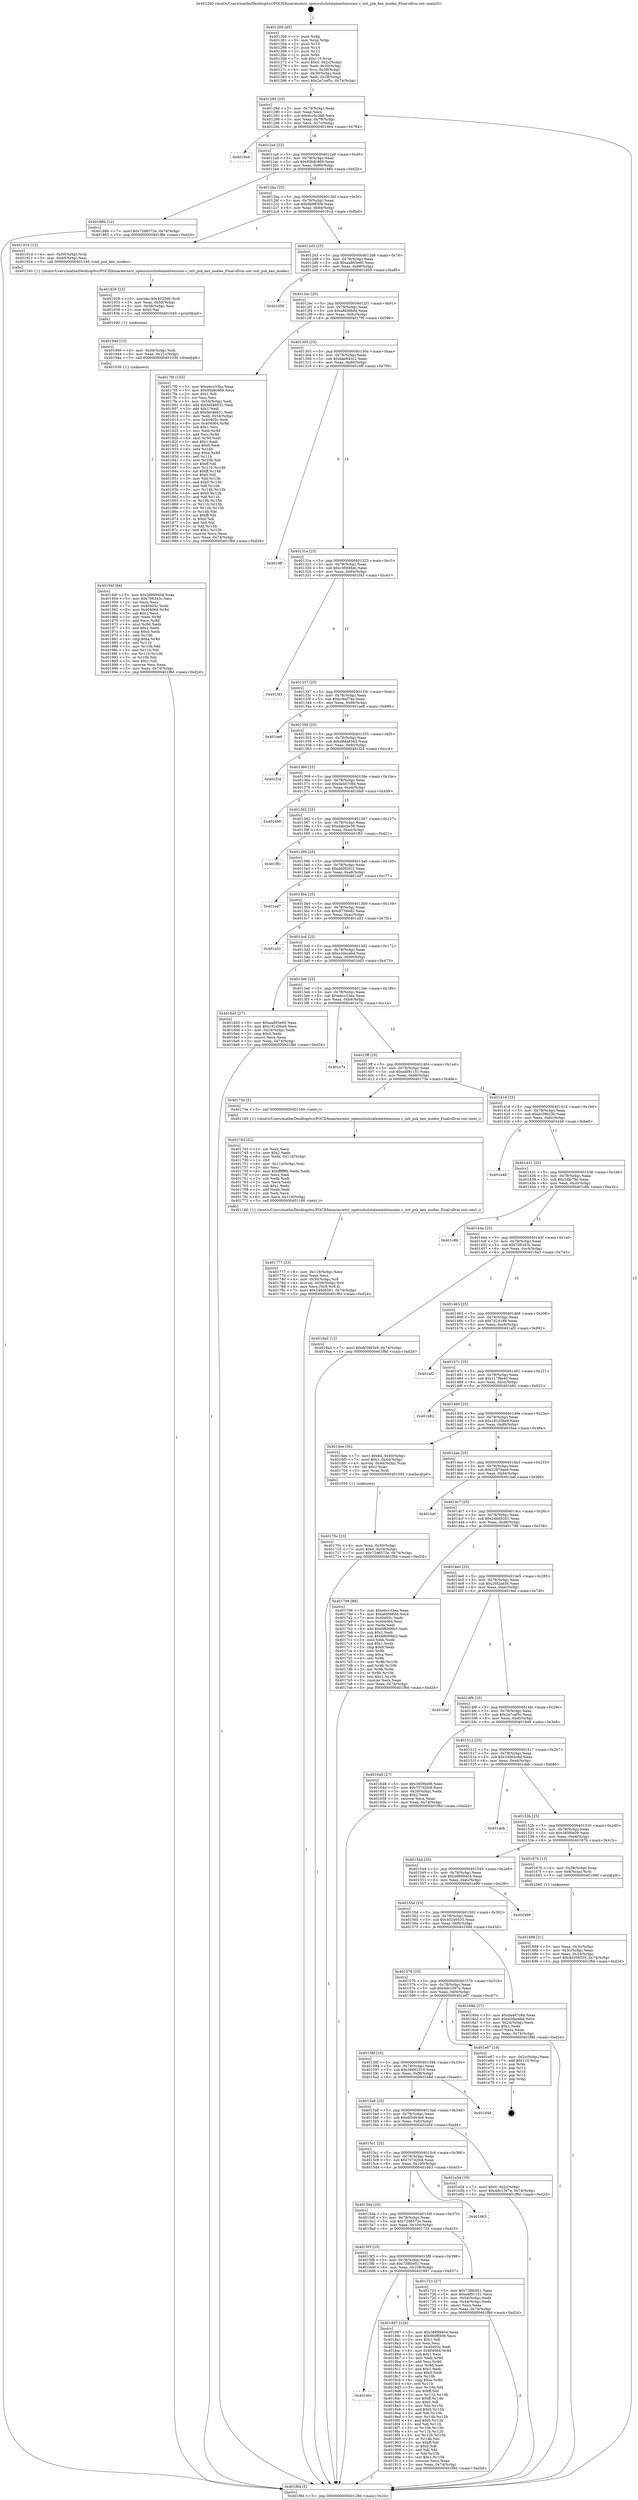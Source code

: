 digraph "0x401260" {
  label = "0x401260 (/mnt/c/Users/mathe/Desktop/tcc/POCII/binaries/extr_opensslsslstatemextensions.c_init_psk_kex_modes_Final-ollvm.out::main(0))"
  labelloc = "t"
  node[shape=record]

  Entry [label="",width=0.3,height=0.3,shape=circle,fillcolor=black,style=filled]
  "0x40128d" [label="{
     0x40128d [23]\l
     | [instrs]\l
     &nbsp;&nbsp;0x40128d \<+3\>: mov -0x74(%rbp),%eax\l
     &nbsp;&nbsp;0x401290 \<+2\>: mov %eax,%ecx\l
     &nbsp;&nbsp;0x401292 \<+6\>: sub $0x8cc5c368,%ecx\l
     &nbsp;&nbsp;0x401298 \<+3\>: mov %eax,-0x78(%rbp)\l
     &nbsp;&nbsp;0x40129b \<+3\>: mov %ecx,-0x7c(%rbp)\l
     &nbsp;&nbsp;0x40129e \<+6\>: je 00000000004019e4 \<main+0x784\>\l
  }"]
  "0x4019e4" [label="{
     0x4019e4\l
  }", style=dashed]
  "0x4012a4" [label="{
     0x4012a4 [22]\l
     | [instrs]\l
     &nbsp;&nbsp;0x4012a4 \<+5\>: jmp 00000000004012a9 \<main+0x49\>\l
     &nbsp;&nbsp;0x4012a9 \<+3\>: mov -0x78(%rbp),%eax\l
     &nbsp;&nbsp;0x4012ac \<+5\>: sub $0x93b8c969,%eax\l
     &nbsp;&nbsp;0x4012b1 \<+3\>: mov %eax,-0x80(%rbp)\l
     &nbsp;&nbsp;0x4012b4 \<+6\>: je 000000000040188b \<main+0x62b\>\l
  }"]
  Exit [label="",width=0.3,height=0.3,shape=circle,fillcolor=black,style=filled,peripheries=2]
  "0x40188b" [label="{
     0x40188b [12]\l
     | [instrs]\l
     &nbsp;&nbsp;0x40188b \<+7\>: movl $0x72d6572e,-0x74(%rbp)\l
     &nbsp;&nbsp;0x401892 \<+5\>: jmp 0000000000401f8d \<main+0xd2d\>\l
  }"]
  "0x4012ba" [label="{
     0x4012ba [25]\l
     | [instrs]\l
     &nbsp;&nbsp;0x4012ba \<+5\>: jmp 00000000004012bf \<main+0x5f\>\l
     &nbsp;&nbsp;0x4012bf \<+3\>: mov -0x78(%rbp),%eax\l
     &nbsp;&nbsp;0x4012c2 \<+5\>: sub $0x9b9ff309,%eax\l
     &nbsp;&nbsp;0x4012c7 \<+6\>: mov %eax,-0x84(%rbp)\l
     &nbsp;&nbsp;0x4012cd \<+6\>: je 000000000040191d \<main+0x6bd\>\l
  }"]
  "0x40194f" [label="{
     0x40194f [84]\l
     | [instrs]\l
     &nbsp;&nbsp;0x40194f \<+5\>: mov $0x38899404,%eax\l
     &nbsp;&nbsp;0x401954 \<+5\>: mov $0x706343c,%esi\l
     &nbsp;&nbsp;0x401959 \<+2\>: xor %ecx,%ecx\l
     &nbsp;&nbsp;0x40195b \<+7\>: mov 0x40405c,%edx\l
     &nbsp;&nbsp;0x401962 \<+8\>: mov 0x404064,%r8d\l
     &nbsp;&nbsp;0x40196a \<+3\>: sub $0x1,%ecx\l
     &nbsp;&nbsp;0x40196d \<+3\>: mov %edx,%r9d\l
     &nbsp;&nbsp;0x401970 \<+3\>: add %ecx,%r9d\l
     &nbsp;&nbsp;0x401973 \<+4\>: imul %r9d,%edx\l
     &nbsp;&nbsp;0x401977 \<+3\>: and $0x1,%edx\l
     &nbsp;&nbsp;0x40197a \<+3\>: cmp $0x0,%edx\l
     &nbsp;&nbsp;0x40197d \<+4\>: sete %r10b\l
     &nbsp;&nbsp;0x401981 \<+4\>: cmp $0xa,%r8d\l
     &nbsp;&nbsp;0x401985 \<+4\>: setl %r11b\l
     &nbsp;&nbsp;0x401989 \<+3\>: mov %r10b,%bl\l
     &nbsp;&nbsp;0x40198c \<+3\>: and %r11b,%bl\l
     &nbsp;&nbsp;0x40198f \<+3\>: xor %r11b,%r10b\l
     &nbsp;&nbsp;0x401992 \<+3\>: or %r10b,%bl\l
     &nbsp;&nbsp;0x401995 \<+3\>: test $0x1,%bl\l
     &nbsp;&nbsp;0x401998 \<+3\>: cmovne %esi,%eax\l
     &nbsp;&nbsp;0x40199b \<+3\>: mov %eax,-0x74(%rbp)\l
     &nbsp;&nbsp;0x40199e \<+5\>: jmp 0000000000401f8d \<main+0xd2d\>\l
  }"]
  "0x40191d" [label="{
     0x40191d [12]\l
     | [instrs]\l
     &nbsp;&nbsp;0x40191d \<+4\>: mov -0x50(%rbp),%rdi\l
     &nbsp;&nbsp;0x401921 \<+3\>: mov -0x40(%rbp),%esi\l
     &nbsp;&nbsp;0x401924 \<+5\>: call 0000000000401240 \<init_psk_kex_modes\>\l
     | [calls]\l
     &nbsp;&nbsp;0x401240 \{1\} (/mnt/c/Users/mathe/Desktop/tcc/POCII/binaries/extr_opensslsslstatemextensions.c_init_psk_kex_modes_Final-ollvm.out::init_psk_kex_modes)\l
  }"]
  "0x4012d3" [label="{
     0x4012d3 [25]\l
     | [instrs]\l
     &nbsp;&nbsp;0x4012d3 \<+5\>: jmp 00000000004012d8 \<main+0x78\>\l
     &nbsp;&nbsp;0x4012d8 \<+3\>: mov -0x78(%rbp),%eax\l
     &nbsp;&nbsp;0x4012db \<+5\>: sub $0xaa865e60,%eax\l
     &nbsp;&nbsp;0x4012e0 \<+6\>: mov %eax,-0x88(%rbp)\l
     &nbsp;&nbsp;0x4012e6 \<+6\>: je 0000000000401d59 \<main+0xaf9\>\l
  }"]
  "0x401940" [label="{
     0x401940 [15]\l
     | [instrs]\l
     &nbsp;&nbsp;0x401940 \<+4\>: mov -0x50(%rbp),%rdi\l
     &nbsp;&nbsp;0x401944 \<+6\>: mov %eax,-0x11c(%rbp)\l
     &nbsp;&nbsp;0x40194a \<+5\>: call 0000000000401030 \<free@plt\>\l
     | [calls]\l
     &nbsp;&nbsp;0x401030 \{1\} (unknown)\l
  }"]
  "0x401d59" [label="{
     0x401d59\l
  }", style=dashed]
  "0x4012ec" [label="{
     0x4012ec [25]\l
     | [instrs]\l
     &nbsp;&nbsp;0x4012ec \<+5\>: jmp 00000000004012f1 \<main+0x91\>\l
     &nbsp;&nbsp;0x4012f1 \<+3\>: mov -0x78(%rbp),%eax\l
     &nbsp;&nbsp;0x4012f4 \<+5\>: sub $0xafd066d4,%eax\l
     &nbsp;&nbsp;0x4012f9 \<+6\>: mov %eax,-0x8c(%rbp)\l
     &nbsp;&nbsp;0x4012ff \<+6\>: je 00000000004017f0 \<main+0x590\>\l
  }"]
  "0x401929" [label="{
     0x401929 [23]\l
     | [instrs]\l
     &nbsp;&nbsp;0x401929 \<+10\>: movabs $0x4020d6,%rdi\l
     &nbsp;&nbsp;0x401933 \<+3\>: mov %eax,-0x58(%rbp)\l
     &nbsp;&nbsp;0x401936 \<+3\>: mov -0x58(%rbp),%esi\l
     &nbsp;&nbsp;0x401939 \<+2\>: mov $0x0,%al\l
     &nbsp;&nbsp;0x40193b \<+5\>: call 0000000000401040 \<printf@plt\>\l
     | [calls]\l
     &nbsp;&nbsp;0x401040 \{1\} (unknown)\l
  }"]
  "0x4017f0" [label="{
     0x4017f0 [155]\l
     | [instrs]\l
     &nbsp;&nbsp;0x4017f0 \<+5\>: mov $0xebcc33ea,%eax\l
     &nbsp;&nbsp;0x4017f5 \<+5\>: mov $0x93b8c969,%ecx\l
     &nbsp;&nbsp;0x4017fa \<+2\>: mov $0x1,%dl\l
     &nbsp;&nbsp;0x4017fc \<+2\>: xor %esi,%esi\l
     &nbsp;&nbsp;0x4017fe \<+3\>: mov -0x54(%rbp),%edi\l
     &nbsp;&nbsp;0x401801 \<+6\>: add $0xfe046631,%edi\l
     &nbsp;&nbsp;0x401807 \<+3\>: add $0x1,%edi\l
     &nbsp;&nbsp;0x40180a \<+6\>: sub $0xfe046631,%edi\l
     &nbsp;&nbsp;0x401810 \<+3\>: mov %edi,-0x54(%rbp)\l
     &nbsp;&nbsp;0x401813 \<+7\>: mov 0x40405c,%edi\l
     &nbsp;&nbsp;0x40181a \<+8\>: mov 0x404064,%r8d\l
     &nbsp;&nbsp;0x401822 \<+3\>: sub $0x1,%esi\l
     &nbsp;&nbsp;0x401825 \<+3\>: mov %edi,%r9d\l
     &nbsp;&nbsp;0x401828 \<+3\>: add %esi,%r9d\l
     &nbsp;&nbsp;0x40182b \<+4\>: imul %r9d,%edi\l
     &nbsp;&nbsp;0x40182f \<+3\>: and $0x1,%edi\l
     &nbsp;&nbsp;0x401832 \<+3\>: cmp $0x0,%edi\l
     &nbsp;&nbsp;0x401835 \<+4\>: sete %r10b\l
     &nbsp;&nbsp;0x401839 \<+4\>: cmp $0xa,%r8d\l
     &nbsp;&nbsp;0x40183d \<+4\>: setl %r11b\l
     &nbsp;&nbsp;0x401841 \<+3\>: mov %r10b,%bl\l
     &nbsp;&nbsp;0x401844 \<+3\>: xor $0xff,%bl\l
     &nbsp;&nbsp;0x401847 \<+3\>: mov %r11b,%r14b\l
     &nbsp;&nbsp;0x40184a \<+4\>: xor $0xff,%r14b\l
     &nbsp;&nbsp;0x40184e \<+3\>: xor $0x0,%dl\l
     &nbsp;&nbsp;0x401851 \<+3\>: mov %bl,%r15b\l
     &nbsp;&nbsp;0x401854 \<+4\>: and $0x0,%r15b\l
     &nbsp;&nbsp;0x401858 \<+3\>: and %dl,%r10b\l
     &nbsp;&nbsp;0x40185b \<+3\>: mov %r14b,%r12b\l
     &nbsp;&nbsp;0x40185e \<+4\>: and $0x0,%r12b\l
     &nbsp;&nbsp;0x401862 \<+3\>: and %dl,%r11b\l
     &nbsp;&nbsp;0x401865 \<+3\>: or %r10b,%r15b\l
     &nbsp;&nbsp;0x401868 \<+3\>: or %r11b,%r12b\l
     &nbsp;&nbsp;0x40186b \<+3\>: xor %r12b,%r15b\l
     &nbsp;&nbsp;0x40186e \<+3\>: or %r14b,%bl\l
     &nbsp;&nbsp;0x401871 \<+3\>: xor $0xff,%bl\l
     &nbsp;&nbsp;0x401874 \<+3\>: or $0x0,%dl\l
     &nbsp;&nbsp;0x401877 \<+2\>: and %dl,%bl\l
     &nbsp;&nbsp;0x401879 \<+3\>: or %bl,%r15b\l
     &nbsp;&nbsp;0x40187c \<+4\>: test $0x1,%r15b\l
     &nbsp;&nbsp;0x401880 \<+3\>: cmovne %ecx,%eax\l
     &nbsp;&nbsp;0x401883 \<+3\>: mov %eax,-0x74(%rbp)\l
     &nbsp;&nbsp;0x401886 \<+5\>: jmp 0000000000401f8d \<main+0xd2d\>\l
  }"]
  "0x401305" [label="{
     0x401305 [25]\l
     | [instrs]\l
     &nbsp;&nbsp;0x401305 \<+5\>: jmp 000000000040130a \<main+0xaa\>\l
     &nbsp;&nbsp;0x40130a \<+3\>: mov -0x78(%rbp),%eax\l
     &nbsp;&nbsp;0x40130d \<+5\>: sub $0xbae643c2,%eax\l
     &nbsp;&nbsp;0x401312 \<+6\>: mov %eax,-0x90(%rbp)\l
     &nbsp;&nbsp;0x401318 \<+6\>: je 00000000004019ff \<main+0x79f\>\l
  }"]
  "0x40160c" [label="{
     0x40160c\l
  }", style=dashed]
  "0x4019ff" [label="{
     0x4019ff\l
  }", style=dashed]
  "0x40131e" [label="{
     0x40131e [25]\l
     | [instrs]\l
     &nbsp;&nbsp;0x40131e \<+5\>: jmp 0000000000401323 \<main+0xc3\>\l
     &nbsp;&nbsp;0x401323 \<+3\>: mov -0x78(%rbp),%eax\l
     &nbsp;&nbsp;0x401326 \<+5\>: sub $0xc36946dc,%eax\l
     &nbsp;&nbsp;0x40132b \<+6\>: mov %eax,-0x94(%rbp)\l
     &nbsp;&nbsp;0x401331 \<+6\>: je 0000000000401f43 \<main+0xce3\>\l
  }"]
  "0x401897" [label="{
     0x401897 [134]\l
     | [instrs]\l
     &nbsp;&nbsp;0x401897 \<+5\>: mov $0x38899404,%eax\l
     &nbsp;&nbsp;0x40189c \<+5\>: mov $0x9b9ff309,%ecx\l
     &nbsp;&nbsp;0x4018a1 \<+2\>: mov $0x1,%dl\l
     &nbsp;&nbsp;0x4018a3 \<+2\>: xor %esi,%esi\l
     &nbsp;&nbsp;0x4018a5 \<+7\>: mov 0x40405c,%edi\l
     &nbsp;&nbsp;0x4018ac \<+8\>: mov 0x404064,%r8d\l
     &nbsp;&nbsp;0x4018b4 \<+3\>: sub $0x1,%esi\l
     &nbsp;&nbsp;0x4018b7 \<+3\>: mov %edi,%r9d\l
     &nbsp;&nbsp;0x4018ba \<+3\>: add %esi,%r9d\l
     &nbsp;&nbsp;0x4018bd \<+4\>: imul %r9d,%edi\l
     &nbsp;&nbsp;0x4018c1 \<+3\>: and $0x1,%edi\l
     &nbsp;&nbsp;0x4018c4 \<+3\>: cmp $0x0,%edi\l
     &nbsp;&nbsp;0x4018c7 \<+4\>: sete %r10b\l
     &nbsp;&nbsp;0x4018cb \<+4\>: cmp $0xa,%r8d\l
     &nbsp;&nbsp;0x4018cf \<+4\>: setl %r11b\l
     &nbsp;&nbsp;0x4018d3 \<+3\>: mov %r10b,%bl\l
     &nbsp;&nbsp;0x4018d6 \<+3\>: xor $0xff,%bl\l
     &nbsp;&nbsp;0x4018d9 \<+3\>: mov %r11b,%r14b\l
     &nbsp;&nbsp;0x4018dc \<+4\>: xor $0xff,%r14b\l
     &nbsp;&nbsp;0x4018e0 \<+3\>: xor $0x0,%dl\l
     &nbsp;&nbsp;0x4018e3 \<+3\>: mov %bl,%r15b\l
     &nbsp;&nbsp;0x4018e6 \<+4\>: and $0x0,%r15b\l
     &nbsp;&nbsp;0x4018ea \<+3\>: and %dl,%r10b\l
     &nbsp;&nbsp;0x4018ed \<+3\>: mov %r14b,%r12b\l
     &nbsp;&nbsp;0x4018f0 \<+4\>: and $0x0,%r12b\l
     &nbsp;&nbsp;0x4018f4 \<+3\>: and %dl,%r11b\l
     &nbsp;&nbsp;0x4018f7 \<+3\>: or %r10b,%r15b\l
     &nbsp;&nbsp;0x4018fa \<+3\>: or %r11b,%r12b\l
     &nbsp;&nbsp;0x4018fd \<+3\>: xor %r12b,%r15b\l
     &nbsp;&nbsp;0x401900 \<+3\>: or %r14b,%bl\l
     &nbsp;&nbsp;0x401903 \<+3\>: xor $0xff,%bl\l
     &nbsp;&nbsp;0x401906 \<+3\>: or $0x0,%dl\l
     &nbsp;&nbsp;0x401909 \<+2\>: and %dl,%bl\l
     &nbsp;&nbsp;0x40190b \<+3\>: or %bl,%r15b\l
     &nbsp;&nbsp;0x40190e \<+4\>: test $0x1,%r15b\l
     &nbsp;&nbsp;0x401912 \<+3\>: cmovne %ecx,%eax\l
     &nbsp;&nbsp;0x401915 \<+3\>: mov %eax,-0x74(%rbp)\l
     &nbsp;&nbsp;0x401918 \<+5\>: jmp 0000000000401f8d \<main+0xd2d\>\l
  }"]
  "0x401f43" [label="{
     0x401f43\l
  }", style=dashed]
  "0x401337" [label="{
     0x401337 [25]\l
     | [instrs]\l
     &nbsp;&nbsp;0x401337 \<+5\>: jmp 000000000040133c \<main+0xdc\>\l
     &nbsp;&nbsp;0x40133c \<+3\>: mov -0x78(%rbp),%eax\l
     &nbsp;&nbsp;0x40133f \<+5\>: sub $0xcc6af74e,%eax\l
     &nbsp;&nbsp;0x401344 \<+6\>: mov %eax,-0x98(%rbp)\l
     &nbsp;&nbsp;0x40134a \<+6\>: je 0000000000401ae6 \<main+0x886\>\l
  }"]
  "0x401777" [label="{
     0x401777 [33]\l
     | [instrs]\l
     &nbsp;&nbsp;0x401777 \<+6\>: mov -0x118(%rbp),%ecx\l
     &nbsp;&nbsp;0x40177d \<+3\>: imul %eax,%ecx\l
     &nbsp;&nbsp;0x401780 \<+4\>: mov -0x50(%rbp),%r8\l
     &nbsp;&nbsp;0x401784 \<+4\>: movslq -0x54(%rbp),%r9\l
     &nbsp;&nbsp;0x401788 \<+4\>: mov %ecx,(%r8,%r9,4)\l
     &nbsp;&nbsp;0x40178c \<+7\>: movl $0x246d9281,-0x74(%rbp)\l
     &nbsp;&nbsp;0x401793 \<+5\>: jmp 0000000000401f8d \<main+0xd2d\>\l
  }"]
  "0x401ae6" [label="{
     0x401ae6\l
  }", style=dashed]
  "0x401350" [label="{
     0x401350 [25]\l
     | [instrs]\l
     &nbsp;&nbsp;0x401350 \<+5\>: jmp 0000000000401355 \<main+0xf5\>\l
     &nbsp;&nbsp;0x401355 \<+3\>: mov -0x78(%rbp),%eax\l
     &nbsp;&nbsp;0x401358 \<+5\>: sub $0xd8da8343,%eax\l
     &nbsp;&nbsp;0x40135d \<+6\>: mov %eax,-0x9c(%rbp)\l
     &nbsp;&nbsp;0x401363 \<+6\>: je 0000000000401f24 \<main+0xcc4\>\l
  }"]
  "0x401743" [label="{
     0x401743 [52]\l
     | [instrs]\l
     &nbsp;&nbsp;0x401743 \<+2\>: xor %ecx,%ecx\l
     &nbsp;&nbsp;0x401745 \<+5\>: mov $0x2,%edx\l
     &nbsp;&nbsp;0x40174a \<+6\>: mov %edx,-0x114(%rbp)\l
     &nbsp;&nbsp;0x401750 \<+1\>: cltd\l
     &nbsp;&nbsp;0x401751 \<+6\>: mov -0x114(%rbp),%esi\l
     &nbsp;&nbsp;0x401757 \<+2\>: idiv %esi\l
     &nbsp;&nbsp;0x401759 \<+6\>: imul $0xfffffffe,%edx,%edx\l
     &nbsp;&nbsp;0x40175f \<+2\>: mov %ecx,%edi\l
     &nbsp;&nbsp;0x401761 \<+2\>: sub %edx,%edi\l
     &nbsp;&nbsp;0x401763 \<+2\>: mov %ecx,%edx\l
     &nbsp;&nbsp;0x401765 \<+3\>: sub $0x1,%edx\l
     &nbsp;&nbsp;0x401768 \<+2\>: add %edx,%edi\l
     &nbsp;&nbsp;0x40176a \<+2\>: sub %edi,%ecx\l
     &nbsp;&nbsp;0x40176c \<+6\>: mov %ecx,-0x118(%rbp)\l
     &nbsp;&nbsp;0x401772 \<+5\>: call 0000000000401160 \<next_i\>\l
     | [calls]\l
     &nbsp;&nbsp;0x401160 \{1\} (/mnt/c/Users/mathe/Desktop/tcc/POCII/binaries/extr_opensslsslstatemextensions.c_init_psk_kex_modes_Final-ollvm.out::next_i)\l
  }"]
  "0x401f24" [label="{
     0x401f24\l
  }", style=dashed]
  "0x401369" [label="{
     0x401369 [25]\l
     | [instrs]\l
     &nbsp;&nbsp;0x401369 \<+5\>: jmp 000000000040136e \<main+0x10e\>\l
     &nbsp;&nbsp;0x40136e \<+3\>: mov -0x78(%rbp),%eax\l
     &nbsp;&nbsp;0x401371 \<+5\>: sub $0xda467c8b,%eax\l
     &nbsp;&nbsp;0x401376 \<+6\>: mov %eax,-0xa0(%rbp)\l
     &nbsp;&nbsp;0x40137c \<+6\>: je 00000000004016b8 \<main+0x458\>\l
  }"]
  "0x4015f3" [label="{
     0x4015f3 [25]\l
     | [instrs]\l
     &nbsp;&nbsp;0x4015f3 \<+5\>: jmp 00000000004015f8 \<main+0x398\>\l
     &nbsp;&nbsp;0x4015f8 \<+3\>: mov -0x78(%rbp),%eax\l
     &nbsp;&nbsp;0x4015fb \<+5\>: sub $0x738fc951,%eax\l
     &nbsp;&nbsp;0x401600 \<+6\>: mov %eax,-0x108(%rbp)\l
     &nbsp;&nbsp;0x401606 \<+6\>: je 0000000000401897 \<main+0x637\>\l
  }"]
  "0x4016b8" [label="{
     0x4016b8\l
  }", style=dashed]
  "0x401382" [label="{
     0x401382 [25]\l
     | [instrs]\l
     &nbsp;&nbsp;0x401382 \<+5\>: jmp 0000000000401387 \<main+0x127\>\l
     &nbsp;&nbsp;0x401387 \<+3\>: mov -0x78(%rbp),%eax\l
     &nbsp;&nbsp;0x40138a \<+5\>: sub $0xdabcbe38,%eax\l
     &nbsp;&nbsp;0x40138f \<+6\>: mov %eax,-0xa4(%rbp)\l
     &nbsp;&nbsp;0x401395 \<+6\>: je 0000000000401f81 \<main+0xd21\>\l
  }"]
  "0x401723" [label="{
     0x401723 [27]\l
     | [instrs]\l
     &nbsp;&nbsp;0x401723 \<+5\>: mov $0x738fc951,%eax\l
     &nbsp;&nbsp;0x401728 \<+5\>: mov $0xebf91151,%ecx\l
     &nbsp;&nbsp;0x40172d \<+3\>: mov -0x54(%rbp),%edx\l
     &nbsp;&nbsp;0x401730 \<+3\>: cmp -0x44(%rbp),%edx\l
     &nbsp;&nbsp;0x401733 \<+3\>: cmovl %ecx,%eax\l
     &nbsp;&nbsp;0x401736 \<+3\>: mov %eax,-0x74(%rbp)\l
     &nbsp;&nbsp;0x401739 \<+5\>: jmp 0000000000401f8d \<main+0xd2d\>\l
  }"]
  "0x401f81" [label="{
     0x401f81\l
  }", style=dashed]
  "0x40139b" [label="{
     0x40139b [25]\l
     | [instrs]\l
     &nbsp;&nbsp;0x40139b \<+5\>: jmp 00000000004013a0 \<main+0x140\>\l
     &nbsp;&nbsp;0x4013a0 \<+3\>: mov -0x78(%rbp),%eax\l
     &nbsp;&nbsp;0x4013a3 \<+5\>: sub $0xdd0f20c2,%eax\l
     &nbsp;&nbsp;0x4013a8 \<+6\>: mov %eax,-0xa8(%rbp)\l
     &nbsp;&nbsp;0x4013ae \<+6\>: je 0000000000401ed7 \<main+0xc77\>\l
  }"]
  "0x4015da" [label="{
     0x4015da [25]\l
     | [instrs]\l
     &nbsp;&nbsp;0x4015da \<+5\>: jmp 00000000004015df \<main+0x37f\>\l
     &nbsp;&nbsp;0x4015df \<+3\>: mov -0x78(%rbp),%eax\l
     &nbsp;&nbsp;0x4015e2 \<+5\>: sub $0x72d6572e,%eax\l
     &nbsp;&nbsp;0x4015e7 \<+6\>: mov %eax,-0x104(%rbp)\l
     &nbsp;&nbsp;0x4015ed \<+6\>: je 0000000000401723 \<main+0x4c3\>\l
  }"]
  "0x401ed7" [label="{
     0x401ed7\l
  }", style=dashed]
  "0x4013b4" [label="{
     0x4013b4 [25]\l
     | [instrs]\l
     &nbsp;&nbsp;0x4013b4 \<+5\>: jmp 00000000004013b9 \<main+0x159\>\l
     &nbsp;&nbsp;0x4013b9 \<+3\>: mov -0x78(%rbp),%eax\l
     &nbsp;&nbsp;0x4013bc \<+5\>: sub $0xdf758e82,%eax\l
     &nbsp;&nbsp;0x4013c1 \<+6\>: mov %eax,-0xac(%rbp)\l
     &nbsp;&nbsp;0x4013c7 \<+6\>: je 0000000000401a52 \<main+0x7f2\>\l
  }"]
  "0x401663" [label="{
     0x401663\l
  }", style=dashed]
  "0x401a52" [label="{
     0x401a52\l
  }", style=dashed]
  "0x4013cd" [label="{
     0x4013cd [25]\l
     | [instrs]\l
     &nbsp;&nbsp;0x4013cd \<+5\>: jmp 00000000004013d2 \<main+0x172\>\l
     &nbsp;&nbsp;0x4013d2 \<+3\>: mov -0x78(%rbp),%eax\l
     &nbsp;&nbsp;0x4013d5 \<+5\>: sub $0xe3decebd,%eax\l
     &nbsp;&nbsp;0x4013da \<+6\>: mov %eax,-0xb0(%rbp)\l
     &nbsp;&nbsp;0x4013e0 \<+6\>: je 00000000004016d3 \<main+0x473\>\l
  }"]
  "0x4015c1" [label="{
     0x4015c1 [25]\l
     | [instrs]\l
     &nbsp;&nbsp;0x4015c1 \<+5\>: jmp 00000000004015c6 \<main+0x366\>\l
     &nbsp;&nbsp;0x4015c6 \<+3\>: mov -0x78(%rbp),%eax\l
     &nbsp;&nbsp;0x4015c9 \<+5\>: sub $0x707d2fc8,%eax\l
     &nbsp;&nbsp;0x4015ce \<+6\>: mov %eax,-0x100(%rbp)\l
     &nbsp;&nbsp;0x4015d4 \<+6\>: je 0000000000401663 \<main+0x403\>\l
  }"]
  "0x4016d3" [label="{
     0x4016d3 [27]\l
     | [instrs]\l
     &nbsp;&nbsp;0x4016d3 \<+5\>: mov $0xaa865e60,%eax\l
     &nbsp;&nbsp;0x4016d8 \<+5\>: mov $0x181d3be9,%ecx\l
     &nbsp;&nbsp;0x4016dd \<+3\>: mov -0x24(%rbp),%edx\l
     &nbsp;&nbsp;0x4016e0 \<+3\>: cmp $0x0,%edx\l
     &nbsp;&nbsp;0x4016e3 \<+3\>: cmove %ecx,%eax\l
     &nbsp;&nbsp;0x4016e6 \<+3\>: mov %eax,-0x74(%rbp)\l
     &nbsp;&nbsp;0x4016e9 \<+5\>: jmp 0000000000401f8d \<main+0xd2d\>\l
  }"]
  "0x4013e6" [label="{
     0x4013e6 [25]\l
     | [instrs]\l
     &nbsp;&nbsp;0x4013e6 \<+5\>: jmp 00000000004013eb \<main+0x18b\>\l
     &nbsp;&nbsp;0x4013eb \<+3\>: mov -0x78(%rbp),%eax\l
     &nbsp;&nbsp;0x4013ee \<+5\>: sub $0xebcc33ea,%eax\l
     &nbsp;&nbsp;0x4013f3 \<+6\>: mov %eax,-0xb4(%rbp)\l
     &nbsp;&nbsp;0x4013f9 \<+6\>: je 0000000000401e7a \<main+0xc1a\>\l
  }"]
  "0x401e54" [label="{
     0x401e54 [19]\l
     | [instrs]\l
     &nbsp;&nbsp;0x401e54 \<+7\>: movl $0x0,-0x2c(%rbp)\l
     &nbsp;&nbsp;0x401e5b \<+7\>: movl $0x4dc1597e,-0x74(%rbp)\l
     &nbsp;&nbsp;0x401e62 \<+5\>: jmp 0000000000401f8d \<main+0xd2d\>\l
  }"]
  "0x401e7a" [label="{
     0x401e7a\l
  }", style=dashed]
  "0x4013ff" [label="{
     0x4013ff [25]\l
     | [instrs]\l
     &nbsp;&nbsp;0x4013ff \<+5\>: jmp 0000000000401404 \<main+0x1a4\>\l
     &nbsp;&nbsp;0x401404 \<+3\>: mov -0x78(%rbp),%eax\l
     &nbsp;&nbsp;0x401407 \<+5\>: sub $0xebf91151,%eax\l
     &nbsp;&nbsp;0x40140c \<+6\>: mov %eax,-0xb8(%rbp)\l
     &nbsp;&nbsp;0x401412 \<+6\>: je 000000000040173e \<main+0x4de\>\l
  }"]
  "0x4015a8" [label="{
     0x4015a8 [25]\l
     | [instrs]\l
     &nbsp;&nbsp;0x4015a8 \<+5\>: jmp 00000000004015ad \<main+0x34d\>\l
     &nbsp;&nbsp;0x4015ad \<+3\>: mov -0x78(%rbp),%eax\l
     &nbsp;&nbsp;0x4015b0 \<+5\>: sub $0x6f3463e9,%eax\l
     &nbsp;&nbsp;0x4015b5 \<+6\>: mov %eax,-0xfc(%rbp)\l
     &nbsp;&nbsp;0x4015bb \<+6\>: je 0000000000401e54 \<main+0xbf4\>\l
  }"]
  "0x40173e" [label="{
     0x40173e [5]\l
     | [instrs]\l
     &nbsp;&nbsp;0x40173e \<+5\>: call 0000000000401160 \<next_i\>\l
     | [calls]\l
     &nbsp;&nbsp;0x401160 \{1\} (/mnt/c/Users/mathe/Desktop/tcc/POCII/binaries/extr_opensslsslstatemextensions.c_init_psk_kex_modes_Final-ollvm.out::next_i)\l
  }"]
  "0x401418" [label="{
     0x401418 [25]\l
     | [instrs]\l
     &nbsp;&nbsp;0x401418 \<+5\>: jmp 000000000040141d \<main+0x1bd\>\l
     &nbsp;&nbsp;0x40141d \<+3\>: mov -0x78(%rbp),%eax\l
     &nbsp;&nbsp;0x401420 \<+5\>: sub $0xec39e23b,%eax\l
     &nbsp;&nbsp;0x401425 \<+6\>: mov %eax,-0xbc(%rbp)\l
     &nbsp;&nbsp;0x40142b \<+6\>: je 0000000000401e48 \<main+0xbe8\>\l
  }"]
  "0x401d4d" [label="{
     0x401d4d\l
  }", style=dashed]
  "0x401e48" [label="{
     0x401e48\l
  }", style=dashed]
  "0x401431" [label="{
     0x401431 [25]\l
     | [instrs]\l
     &nbsp;&nbsp;0x401431 \<+5\>: jmp 0000000000401436 \<main+0x1d6\>\l
     &nbsp;&nbsp;0x401436 \<+3\>: mov -0x78(%rbp),%eax\l
     &nbsp;&nbsp;0x401439 \<+5\>: sub $0x2dfe79e,%eax\l
     &nbsp;&nbsp;0x40143e \<+6\>: mov %eax,-0xc0(%rbp)\l
     &nbsp;&nbsp;0x401444 \<+6\>: je 0000000000401c8b \<main+0xa2b\>\l
  }"]
  "0x40158f" [label="{
     0x40158f [25]\l
     | [instrs]\l
     &nbsp;&nbsp;0x40158f \<+5\>: jmp 0000000000401594 \<main+0x334\>\l
     &nbsp;&nbsp;0x401594 \<+3\>: mov -0x78(%rbp),%eax\l
     &nbsp;&nbsp;0x401597 \<+5\>: sub $0x56662310,%eax\l
     &nbsp;&nbsp;0x40159c \<+6\>: mov %eax,-0xf8(%rbp)\l
     &nbsp;&nbsp;0x4015a2 \<+6\>: je 0000000000401d4d \<main+0xaed\>\l
  }"]
  "0x401c8b" [label="{
     0x401c8b\l
  }", style=dashed]
  "0x40144a" [label="{
     0x40144a [25]\l
     | [instrs]\l
     &nbsp;&nbsp;0x40144a \<+5\>: jmp 000000000040144f \<main+0x1ef\>\l
     &nbsp;&nbsp;0x40144f \<+3\>: mov -0x78(%rbp),%eax\l
     &nbsp;&nbsp;0x401452 \<+5\>: sub $0x706343c,%eax\l
     &nbsp;&nbsp;0x401457 \<+6\>: mov %eax,-0xc4(%rbp)\l
     &nbsp;&nbsp;0x40145d \<+6\>: je 00000000004019a3 \<main+0x743\>\l
  }"]
  "0x401e67" [label="{
     0x401e67 [19]\l
     | [instrs]\l
     &nbsp;&nbsp;0x401e67 \<+3\>: mov -0x2c(%rbp),%eax\l
     &nbsp;&nbsp;0x401e6a \<+7\>: add $0x110,%rsp\l
     &nbsp;&nbsp;0x401e71 \<+1\>: pop %rbx\l
     &nbsp;&nbsp;0x401e72 \<+2\>: pop %r12\l
     &nbsp;&nbsp;0x401e74 \<+2\>: pop %r14\l
     &nbsp;&nbsp;0x401e76 \<+2\>: pop %r15\l
     &nbsp;&nbsp;0x401e78 \<+1\>: pop %rbp\l
     &nbsp;&nbsp;0x401e79 \<+1\>: ret\l
  }"]
  "0x4019a3" [label="{
     0x4019a3 [12]\l
     | [instrs]\l
     &nbsp;&nbsp;0x4019a3 \<+7\>: movl $0x6f3463e9,-0x74(%rbp)\l
     &nbsp;&nbsp;0x4019aa \<+5\>: jmp 0000000000401f8d \<main+0xd2d\>\l
  }"]
  "0x401463" [label="{
     0x401463 [25]\l
     | [instrs]\l
     &nbsp;&nbsp;0x401463 \<+5\>: jmp 0000000000401468 \<main+0x208\>\l
     &nbsp;&nbsp;0x401468 \<+3\>: mov -0x78(%rbp),%eax\l
     &nbsp;&nbsp;0x40146b \<+5\>: sub $0x7d24188,%eax\l
     &nbsp;&nbsp;0x401470 \<+6\>: mov %eax,-0xc8(%rbp)\l
     &nbsp;&nbsp;0x401476 \<+6\>: je 0000000000401af2 \<main+0x892\>\l
  }"]
  "0x40170c" [label="{
     0x40170c [23]\l
     | [instrs]\l
     &nbsp;&nbsp;0x40170c \<+4\>: mov %rax,-0x50(%rbp)\l
     &nbsp;&nbsp;0x401710 \<+7\>: movl $0x0,-0x54(%rbp)\l
     &nbsp;&nbsp;0x401717 \<+7\>: movl $0x72d6572e,-0x74(%rbp)\l
     &nbsp;&nbsp;0x40171e \<+5\>: jmp 0000000000401f8d \<main+0xd2d\>\l
  }"]
  "0x401af2" [label="{
     0x401af2\l
  }", style=dashed]
  "0x40147c" [label="{
     0x40147c [25]\l
     | [instrs]\l
     &nbsp;&nbsp;0x40147c \<+5\>: jmp 0000000000401481 \<main+0x221\>\l
     &nbsp;&nbsp;0x401481 \<+3\>: mov -0x78(%rbp),%eax\l
     &nbsp;&nbsp;0x401484 \<+5\>: sub $0x117f9e45,%eax\l
     &nbsp;&nbsp;0x401489 \<+6\>: mov %eax,-0xcc(%rbp)\l
     &nbsp;&nbsp;0x40148f \<+6\>: je 0000000000401b82 \<main+0x922\>\l
  }"]
  "0x401576" [label="{
     0x401576 [25]\l
     | [instrs]\l
     &nbsp;&nbsp;0x401576 \<+5\>: jmp 000000000040157b \<main+0x31b\>\l
     &nbsp;&nbsp;0x40157b \<+3\>: mov -0x78(%rbp),%eax\l
     &nbsp;&nbsp;0x40157e \<+5\>: sub $0x4dc1597e,%eax\l
     &nbsp;&nbsp;0x401583 \<+6\>: mov %eax,-0xf4(%rbp)\l
     &nbsp;&nbsp;0x401589 \<+6\>: je 0000000000401e67 \<main+0xc07\>\l
  }"]
  "0x401b82" [label="{
     0x401b82\l
  }", style=dashed]
  "0x401495" [label="{
     0x401495 [25]\l
     | [instrs]\l
     &nbsp;&nbsp;0x401495 \<+5\>: jmp 000000000040149a \<main+0x23a\>\l
     &nbsp;&nbsp;0x40149a \<+3\>: mov -0x78(%rbp),%eax\l
     &nbsp;&nbsp;0x40149d \<+5\>: sub $0x181d3be9,%eax\l
     &nbsp;&nbsp;0x4014a2 \<+6\>: mov %eax,-0xd0(%rbp)\l
     &nbsp;&nbsp;0x4014a8 \<+6\>: je 00000000004016ee \<main+0x48e\>\l
  }"]
  "0x40169d" [label="{
     0x40169d [27]\l
     | [instrs]\l
     &nbsp;&nbsp;0x40169d \<+5\>: mov $0xda467c8b,%eax\l
     &nbsp;&nbsp;0x4016a2 \<+5\>: mov $0xe3decebd,%ecx\l
     &nbsp;&nbsp;0x4016a7 \<+3\>: mov -0x24(%rbp),%edx\l
     &nbsp;&nbsp;0x4016aa \<+3\>: cmp $0x1,%edx\l
     &nbsp;&nbsp;0x4016ad \<+3\>: cmovl %ecx,%eax\l
     &nbsp;&nbsp;0x4016b0 \<+3\>: mov %eax,-0x74(%rbp)\l
     &nbsp;&nbsp;0x4016b3 \<+5\>: jmp 0000000000401f8d \<main+0xd2d\>\l
  }"]
  "0x4016ee" [label="{
     0x4016ee [30]\l
     | [instrs]\l
     &nbsp;&nbsp;0x4016ee \<+7\>: movl $0x64,-0x40(%rbp)\l
     &nbsp;&nbsp;0x4016f5 \<+7\>: movl $0x1,-0x44(%rbp)\l
     &nbsp;&nbsp;0x4016fc \<+4\>: movslq -0x44(%rbp),%rax\l
     &nbsp;&nbsp;0x401700 \<+4\>: shl $0x2,%rax\l
     &nbsp;&nbsp;0x401704 \<+3\>: mov %rax,%rdi\l
     &nbsp;&nbsp;0x401707 \<+5\>: call 0000000000401050 \<malloc@plt\>\l
     | [calls]\l
     &nbsp;&nbsp;0x401050 \{1\} (unknown)\l
  }"]
  "0x4014ae" [label="{
     0x4014ae [25]\l
     | [instrs]\l
     &nbsp;&nbsp;0x4014ae \<+5\>: jmp 00000000004014b3 \<main+0x253\>\l
     &nbsp;&nbsp;0x4014b3 \<+3\>: mov -0x78(%rbp),%eax\l
     &nbsp;&nbsp;0x4014b6 \<+5\>: sub $0x2297dee9,%eax\l
     &nbsp;&nbsp;0x4014bb \<+6\>: mov %eax,-0xd4(%rbp)\l
     &nbsp;&nbsp;0x4014c1 \<+6\>: je 0000000000401bef \<main+0x98f\>\l
  }"]
  "0x40155d" [label="{
     0x40155d [25]\l
     | [instrs]\l
     &nbsp;&nbsp;0x40155d \<+5\>: jmp 0000000000401562 \<main+0x302\>\l
     &nbsp;&nbsp;0x401562 \<+3\>: mov -0x78(%rbp),%eax\l
     &nbsp;&nbsp;0x401565 \<+5\>: sub $0x40209535,%eax\l
     &nbsp;&nbsp;0x40156a \<+6\>: mov %eax,-0xf0(%rbp)\l
     &nbsp;&nbsp;0x401570 \<+6\>: je 000000000040169d \<main+0x43d\>\l
  }"]
  "0x401bef" [label="{
     0x401bef\l
  }", style=dashed]
  "0x4014c7" [label="{
     0x4014c7 [25]\l
     | [instrs]\l
     &nbsp;&nbsp;0x4014c7 \<+5\>: jmp 00000000004014cc \<main+0x26c\>\l
     &nbsp;&nbsp;0x4014cc \<+3\>: mov -0x78(%rbp),%eax\l
     &nbsp;&nbsp;0x4014cf \<+5\>: sub $0x246d9281,%eax\l
     &nbsp;&nbsp;0x4014d4 \<+6\>: mov %eax,-0xd8(%rbp)\l
     &nbsp;&nbsp;0x4014da \<+6\>: je 0000000000401798 \<main+0x538\>\l
  }"]
  "0x401e99" [label="{
     0x401e99\l
  }", style=dashed]
  "0x401798" [label="{
     0x401798 [88]\l
     | [instrs]\l
     &nbsp;&nbsp;0x401798 \<+5\>: mov $0xebcc33ea,%eax\l
     &nbsp;&nbsp;0x40179d \<+5\>: mov $0xafd066d4,%ecx\l
     &nbsp;&nbsp;0x4017a2 \<+7\>: mov 0x40405c,%edx\l
     &nbsp;&nbsp;0x4017a9 \<+7\>: mov 0x404064,%esi\l
     &nbsp;&nbsp;0x4017b0 \<+2\>: mov %edx,%edi\l
     &nbsp;&nbsp;0x4017b2 \<+6\>: add $0xbf6006b3,%edi\l
     &nbsp;&nbsp;0x4017b8 \<+3\>: sub $0x1,%edi\l
     &nbsp;&nbsp;0x4017bb \<+6\>: sub $0xbf6006b3,%edi\l
     &nbsp;&nbsp;0x4017c1 \<+3\>: imul %edi,%edx\l
     &nbsp;&nbsp;0x4017c4 \<+3\>: and $0x1,%edx\l
     &nbsp;&nbsp;0x4017c7 \<+3\>: cmp $0x0,%edx\l
     &nbsp;&nbsp;0x4017ca \<+4\>: sete %r8b\l
     &nbsp;&nbsp;0x4017ce \<+3\>: cmp $0xa,%esi\l
     &nbsp;&nbsp;0x4017d1 \<+4\>: setl %r9b\l
     &nbsp;&nbsp;0x4017d5 \<+3\>: mov %r8b,%r10b\l
     &nbsp;&nbsp;0x4017d8 \<+3\>: and %r9b,%r10b\l
     &nbsp;&nbsp;0x4017db \<+3\>: xor %r9b,%r8b\l
     &nbsp;&nbsp;0x4017de \<+3\>: or %r8b,%r10b\l
     &nbsp;&nbsp;0x4017e1 \<+4\>: test $0x1,%r10b\l
     &nbsp;&nbsp;0x4017e5 \<+3\>: cmovne %ecx,%eax\l
     &nbsp;&nbsp;0x4017e8 \<+3\>: mov %eax,-0x74(%rbp)\l
     &nbsp;&nbsp;0x4017eb \<+5\>: jmp 0000000000401f8d \<main+0xd2d\>\l
  }"]
  "0x4014e0" [label="{
     0x4014e0 [25]\l
     | [instrs]\l
     &nbsp;&nbsp;0x4014e0 \<+5\>: jmp 00000000004014e5 \<main+0x285\>\l
     &nbsp;&nbsp;0x4014e5 \<+3\>: mov -0x78(%rbp),%eax\l
     &nbsp;&nbsp;0x4014e8 \<+5\>: sub $0x26f2ad36,%eax\l
     &nbsp;&nbsp;0x4014ed \<+6\>: mov %eax,-0xdc(%rbp)\l
     &nbsp;&nbsp;0x4014f3 \<+6\>: je 00000000004019af \<main+0x74f\>\l
  }"]
  "0x401688" [label="{
     0x401688 [21]\l
     | [instrs]\l
     &nbsp;&nbsp;0x401688 \<+3\>: mov %eax,-0x3c(%rbp)\l
     &nbsp;&nbsp;0x40168b \<+3\>: mov -0x3c(%rbp),%eax\l
     &nbsp;&nbsp;0x40168e \<+3\>: mov %eax,-0x24(%rbp)\l
     &nbsp;&nbsp;0x401691 \<+7\>: movl $0x40209535,-0x74(%rbp)\l
     &nbsp;&nbsp;0x401698 \<+5\>: jmp 0000000000401f8d \<main+0xd2d\>\l
  }"]
  "0x4019af" [label="{
     0x4019af\l
  }", style=dashed]
  "0x4014f9" [label="{
     0x4014f9 [25]\l
     | [instrs]\l
     &nbsp;&nbsp;0x4014f9 \<+5\>: jmp 00000000004014fe \<main+0x29e\>\l
     &nbsp;&nbsp;0x4014fe \<+3\>: mov -0x78(%rbp),%eax\l
     &nbsp;&nbsp;0x401501 \<+5\>: sub $0x2e7cef5c,%eax\l
     &nbsp;&nbsp;0x401506 \<+6\>: mov %eax,-0xe0(%rbp)\l
     &nbsp;&nbsp;0x40150c \<+6\>: je 0000000000401648 \<main+0x3e8\>\l
  }"]
  "0x401544" [label="{
     0x401544 [25]\l
     | [instrs]\l
     &nbsp;&nbsp;0x401544 \<+5\>: jmp 0000000000401549 \<main+0x2e9\>\l
     &nbsp;&nbsp;0x401549 \<+3\>: mov -0x78(%rbp),%eax\l
     &nbsp;&nbsp;0x40154c \<+5\>: sub $0x38899404,%eax\l
     &nbsp;&nbsp;0x401551 \<+6\>: mov %eax,-0xec(%rbp)\l
     &nbsp;&nbsp;0x401557 \<+6\>: je 0000000000401e99 \<main+0xc39\>\l
  }"]
  "0x401648" [label="{
     0x401648 [27]\l
     | [instrs]\l
     &nbsp;&nbsp;0x401648 \<+5\>: mov $0x385f0e09,%eax\l
     &nbsp;&nbsp;0x40164d \<+5\>: mov $0x707d2fc8,%ecx\l
     &nbsp;&nbsp;0x401652 \<+3\>: mov -0x28(%rbp),%edx\l
     &nbsp;&nbsp;0x401655 \<+3\>: cmp $0x2,%edx\l
     &nbsp;&nbsp;0x401658 \<+3\>: cmovne %ecx,%eax\l
     &nbsp;&nbsp;0x40165b \<+3\>: mov %eax,-0x74(%rbp)\l
     &nbsp;&nbsp;0x40165e \<+5\>: jmp 0000000000401f8d \<main+0xd2d\>\l
  }"]
  "0x401512" [label="{
     0x401512 [25]\l
     | [instrs]\l
     &nbsp;&nbsp;0x401512 \<+5\>: jmp 0000000000401517 \<main+0x2b7\>\l
     &nbsp;&nbsp;0x401517 \<+3\>: mov -0x78(%rbp),%eax\l
     &nbsp;&nbsp;0x40151a \<+5\>: sub $0x33d65c8d,%eax\l
     &nbsp;&nbsp;0x40151f \<+6\>: mov %eax,-0xe4(%rbp)\l
     &nbsp;&nbsp;0x401525 \<+6\>: je 0000000000401deb \<main+0xb8b\>\l
  }"]
  "0x401f8d" [label="{
     0x401f8d [5]\l
     | [instrs]\l
     &nbsp;&nbsp;0x401f8d \<+5\>: jmp 000000000040128d \<main+0x2d\>\l
  }"]
  "0x401260" [label="{
     0x401260 [45]\l
     | [instrs]\l
     &nbsp;&nbsp;0x401260 \<+1\>: push %rbp\l
     &nbsp;&nbsp;0x401261 \<+3\>: mov %rsp,%rbp\l
     &nbsp;&nbsp;0x401264 \<+2\>: push %r15\l
     &nbsp;&nbsp;0x401266 \<+2\>: push %r14\l
     &nbsp;&nbsp;0x401268 \<+2\>: push %r12\l
     &nbsp;&nbsp;0x40126a \<+1\>: push %rbx\l
     &nbsp;&nbsp;0x40126b \<+7\>: sub $0x110,%rsp\l
     &nbsp;&nbsp;0x401272 \<+7\>: movl $0x0,-0x2c(%rbp)\l
     &nbsp;&nbsp;0x401279 \<+3\>: mov %edi,-0x30(%rbp)\l
     &nbsp;&nbsp;0x40127c \<+4\>: mov %rsi,-0x38(%rbp)\l
     &nbsp;&nbsp;0x401280 \<+3\>: mov -0x30(%rbp),%edi\l
     &nbsp;&nbsp;0x401283 \<+3\>: mov %edi,-0x28(%rbp)\l
     &nbsp;&nbsp;0x401286 \<+7\>: movl $0x2e7cef5c,-0x74(%rbp)\l
  }"]
  "0x40167b" [label="{
     0x40167b [13]\l
     | [instrs]\l
     &nbsp;&nbsp;0x40167b \<+4\>: mov -0x38(%rbp),%rax\l
     &nbsp;&nbsp;0x40167f \<+4\>: mov 0x8(%rax),%rdi\l
     &nbsp;&nbsp;0x401683 \<+5\>: call 0000000000401060 \<atoi@plt\>\l
     | [calls]\l
     &nbsp;&nbsp;0x401060 \{1\} (unknown)\l
  }"]
  "0x401deb" [label="{
     0x401deb\l
  }", style=dashed]
  "0x40152b" [label="{
     0x40152b [25]\l
     | [instrs]\l
     &nbsp;&nbsp;0x40152b \<+5\>: jmp 0000000000401530 \<main+0x2d0\>\l
     &nbsp;&nbsp;0x401530 \<+3\>: mov -0x78(%rbp),%eax\l
     &nbsp;&nbsp;0x401533 \<+5\>: sub $0x385f0e09,%eax\l
     &nbsp;&nbsp;0x401538 \<+6\>: mov %eax,-0xe8(%rbp)\l
     &nbsp;&nbsp;0x40153e \<+6\>: je 000000000040167b \<main+0x41b\>\l
  }"]
  Entry -> "0x401260" [label=" 1"]
  "0x40128d" -> "0x4019e4" [label=" 0"]
  "0x40128d" -> "0x4012a4" [label=" 16"]
  "0x401e67" -> Exit [label=" 1"]
  "0x4012a4" -> "0x40188b" [label=" 1"]
  "0x4012a4" -> "0x4012ba" [label=" 15"]
  "0x401e54" -> "0x401f8d" [label=" 1"]
  "0x4012ba" -> "0x40191d" [label=" 1"]
  "0x4012ba" -> "0x4012d3" [label=" 14"]
  "0x4019a3" -> "0x401f8d" [label=" 1"]
  "0x4012d3" -> "0x401d59" [label=" 0"]
  "0x4012d3" -> "0x4012ec" [label=" 14"]
  "0x40194f" -> "0x401f8d" [label=" 1"]
  "0x4012ec" -> "0x4017f0" [label=" 1"]
  "0x4012ec" -> "0x401305" [label=" 13"]
  "0x401940" -> "0x40194f" [label=" 1"]
  "0x401305" -> "0x4019ff" [label=" 0"]
  "0x401305" -> "0x40131e" [label=" 13"]
  "0x401929" -> "0x401940" [label=" 1"]
  "0x40131e" -> "0x401f43" [label=" 0"]
  "0x40131e" -> "0x401337" [label=" 13"]
  "0x40191d" -> "0x401929" [label=" 1"]
  "0x401337" -> "0x401ae6" [label=" 0"]
  "0x401337" -> "0x401350" [label=" 13"]
  "0x4015f3" -> "0x40160c" [label=" 0"]
  "0x401350" -> "0x401f24" [label=" 0"]
  "0x401350" -> "0x401369" [label=" 13"]
  "0x4015f3" -> "0x401897" [label=" 1"]
  "0x401369" -> "0x4016b8" [label=" 0"]
  "0x401369" -> "0x401382" [label=" 13"]
  "0x401897" -> "0x401f8d" [label=" 1"]
  "0x401382" -> "0x401f81" [label=" 0"]
  "0x401382" -> "0x40139b" [label=" 13"]
  "0x40188b" -> "0x401f8d" [label=" 1"]
  "0x40139b" -> "0x401ed7" [label=" 0"]
  "0x40139b" -> "0x4013b4" [label=" 13"]
  "0x401798" -> "0x401f8d" [label=" 1"]
  "0x4013b4" -> "0x401a52" [label=" 0"]
  "0x4013b4" -> "0x4013cd" [label=" 13"]
  "0x401777" -> "0x401f8d" [label=" 1"]
  "0x4013cd" -> "0x4016d3" [label=" 1"]
  "0x4013cd" -> "0x4013e6" [label=" 12"]
  "0x40173e" -> "0x401743" [label=" 1"]
  "0x4013e6" -> "0x401e7a" [label=" 0"]
  "0x4013e6" -> "0x4013ff" [label=" 12"]
  "0x401723" -> "0x401f8d" [label=" 2"]
  "0x4013ff" -> "0x40173e" [label=" 1"]
  "0x4013ff" -> "0x401418" [label=" 11"]
  "0x4015da" -> "0x401723" [label=" 2"]
  "0x401418" -> "0x401e48" [label=" 0"]
  "0x401418" -> "0x401431" [label=" 11"]
  "0x4017f0" -> "0x401f8d" [label=" 1"]
  "0x401431" -> "0x401c8b" [label=" 0"]
  "0x401431" -> "0x40144a" [label=" 11"]
  "0x4015c1" -> "0x401663" [label=" 0"]
  "0x40144a" -> "0x4019a3" [label=" 1"]
  "0x40144a" -> "0x401463" [label=" 10"]
  "0x401743" -> "0x401777" [label=" 1"]
  "0x401463" -> "0x401af2" [label=" 0"]
  "0x401463" -> "0x40147c" [label=" 10"]
  "0x4015a8" -> "0x401e54" [label=" 1"]
  "0x40147c" -> "0x401b82" [label=" 0"]
  "0x40147c" -> "0x401495" [label=" 10"]
  "0x4015da" -> "0x4015f3" [label=" 1"]
  "0x401495" -> "0x4016ee" [label=" 1"]
  "0x401495" -> "0x4014ae" [label=" 9"]
  "0x40158f" -> "0x4015a8" [label=" 4"]
  "0x4014ae" -> "0x401bef" [label=" 0"]
  "0x4014ae" -> "0x4014c7" [label=" 9"]
  "0x4015c1" -> "0x4015da" [label=" 3"]
  "0x4014c7" -> "0x401798" [label=" 1"]
  "0x4014c7" -> "0x4014e0" [label=" 8"]
  "0x401576" -> "0x40158f" [label=" 4"]
  "0x4014e0" -> "0x4019af" [label=" 0"]
  "0x4014e0" -> "0x4014f9" [label=" 8"]
  "0x4015a8" -> "0x4015c1" [label=" 3"]
  "0x4014f9" -> "0x401648" [label=" 1"]
  "0x4014f9" -> "0x401512" [label=" 7"]
  "0x401648" -> "0x401f8d" [label=" 1"]
  "0x401260" -> "0x40128d" [label=" 1"]
  "0x401f8d" -> "0x40128d" [label=" 15"]
  "0x40170c" -> "0x401f8d" [label=" 1"]
  "0x401512" -> "0x401deb" [label=" 0"]
  "0x401512" -> "0x40152b" [label=" 7"]
  "0x4016ee" -> "0x40170c" [label=" 1"]
  "0x40152b" -> "0x40167b" [label=" 1"]
  "0x40152b" -> "0x401544" [label=" 6"]
  "0x40167b" -> "0x401688" [label=" 1"]
  "0x401688" -> "0x401f8d" [label=" 1"]
  "0x401576" -> "0x401e67" [label=" 1"]
  "0x401544" -> "0x401e99" [label=" 0"]
  "0x401544" -> "0x40155d" [label=" 6"]
  "0x40158f" -> "0x401d4d" [label=" 0"]
  "0x40155d" -> "0x40169d" [label=" 1"]
  "0x40155d" -> "0x401576" [label=" 5"]
  "0x40169d" -> "0x401f8d" [label=" 1"]
  "0x4016d3" -> "0x401f8d" [label=" 1"]
}
